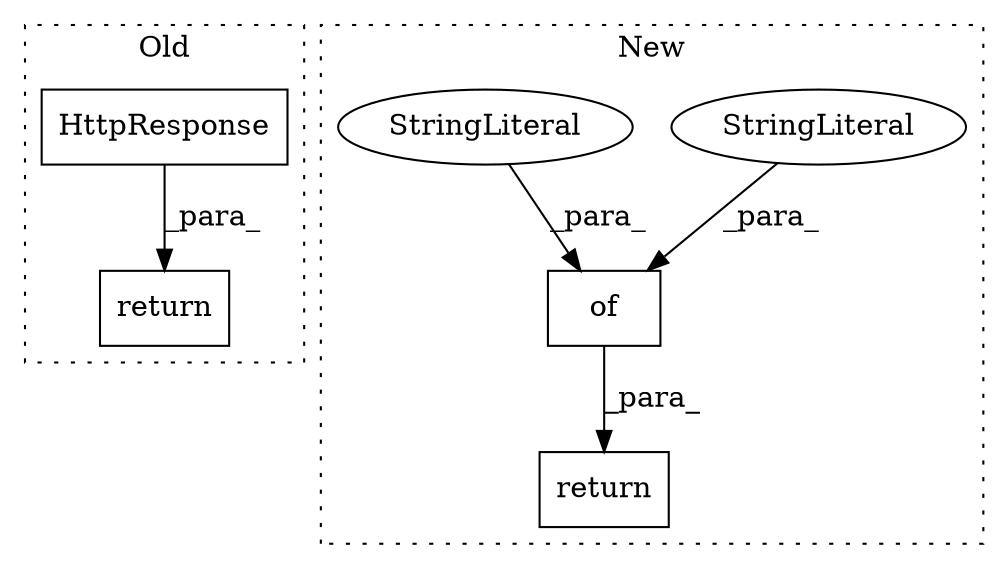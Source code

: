 digraph G {
subgraph cluster0 {
1 [label="HttpResponse" a="32" s="2508,2524" l="13,1" shape="box"];
5 [label="return" a="41" s="2501" l="7" shape="box"];
label = "Old";
style="dotted";
}
subgraph cluster1 {
2 [label="of" a="32" s="2504,2536" l="3,1" shape="box"];
3 [label="StringLiteral" a="45" s="2507" l="8" shape="ellipse"];
4 [label="return" a="41" s="2646" l="7" shape="box"];
6 [label="StringLiteral" a="45" s="2523" l="7" shape="ellipse"];
label = "New";
style="dotted";
}
1 -> 5 [label="_para_"];
2 -> 4 [label="_para_"];
3 -> 2 [label="_para_"];
6 -> 2 [label="_para_"];
}